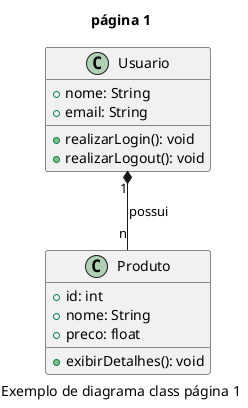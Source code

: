 @startuml

title página 1
caption Exemplo de diagrama class página 1

class Usuario {
    + nome: String
    + email: String
    + realizarLogin(): void
    + realizarLogout(): void
}

class Produto {
    + id: int
    + nome: String
    + preco: float
    + exibirDetalhes(): void
}

Usuario "1" *-- "n" Produto : possui

newpage
title página 2
caption Exemplo de diagrama class página 2

class Pedido {
    + idPedido: int
    + data: Date
    + valorTotal: float
    + calcularTotal(): float
}

Pedido "1" *-- "1..n" Produto : contém

newpage
title página 3
caption Exemplo de diagrama class página 3

class Pagamento {
    + idPagamento: int
    + valor: float
    + processarPagamento(): void
}

Pedido "1" *-- "1" Pagamento : inclui
Pedido "1" *-- "1" Produto : inclui
@enduml
